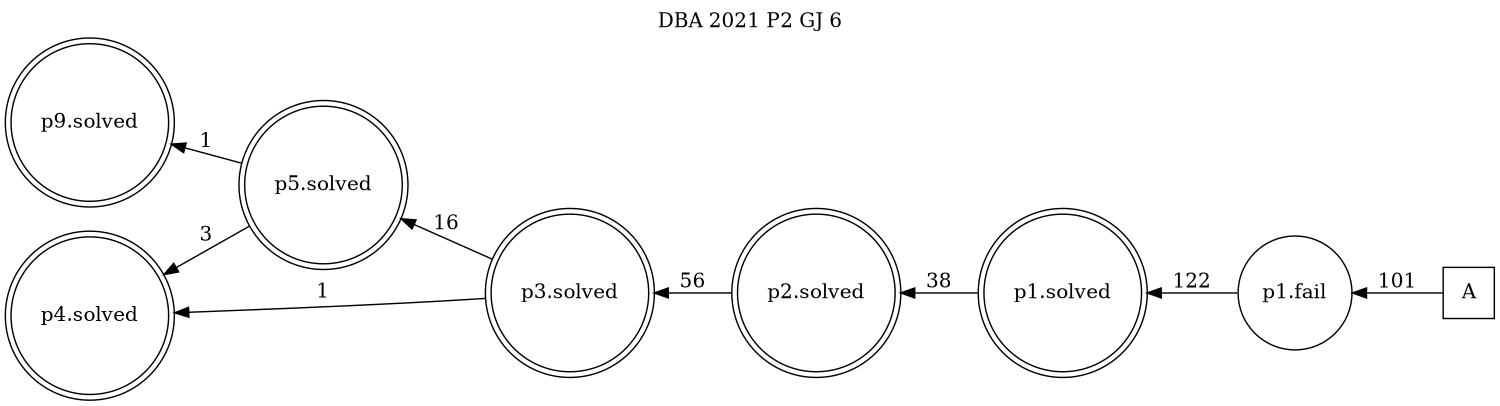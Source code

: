 digraph DBA_2021_P2_GJ_6 {
labelloc="tl"
label= " DBA 2021 P2 GJ 6 "
rankdir="RL";
graph [ size=" 10 , 10 !"]

"A" [shape="square" label="A"]
"p1.fail" [shape="circle" label="p1.fail"]
"p1.solved" [shape="doublecircle" label="p1.solved"]
"p2.solved" [shape="doublecircle" label="p2.solved"]
"p3.solved" [shape="doublecircle" label="p3.solved"]
"p5.solved" [shape="doublecircle" label="p5.solved"]
"p4.solved" [shape="doublecircle" label="p4.solved"]
"p9.solved" [shape="doublecircle" label="p9.solved"]
"A" -> "p1.fail" [ label=101]
"p1.fail" -> "p1.solved" [ label=122]
"p1.solved" -> "p2.solved" [ label=38]
"p2.solved" -> "p3.solved" [ label=56]
"p3.solved" -> "p5.solved" [ label=16]
"p3.solved" -> "p4.solved" [ label=1]
"p5.solved" -> "p4.solved" [ label=3]
"p5.solved" -> "p9.solved" [ label=1]
}
